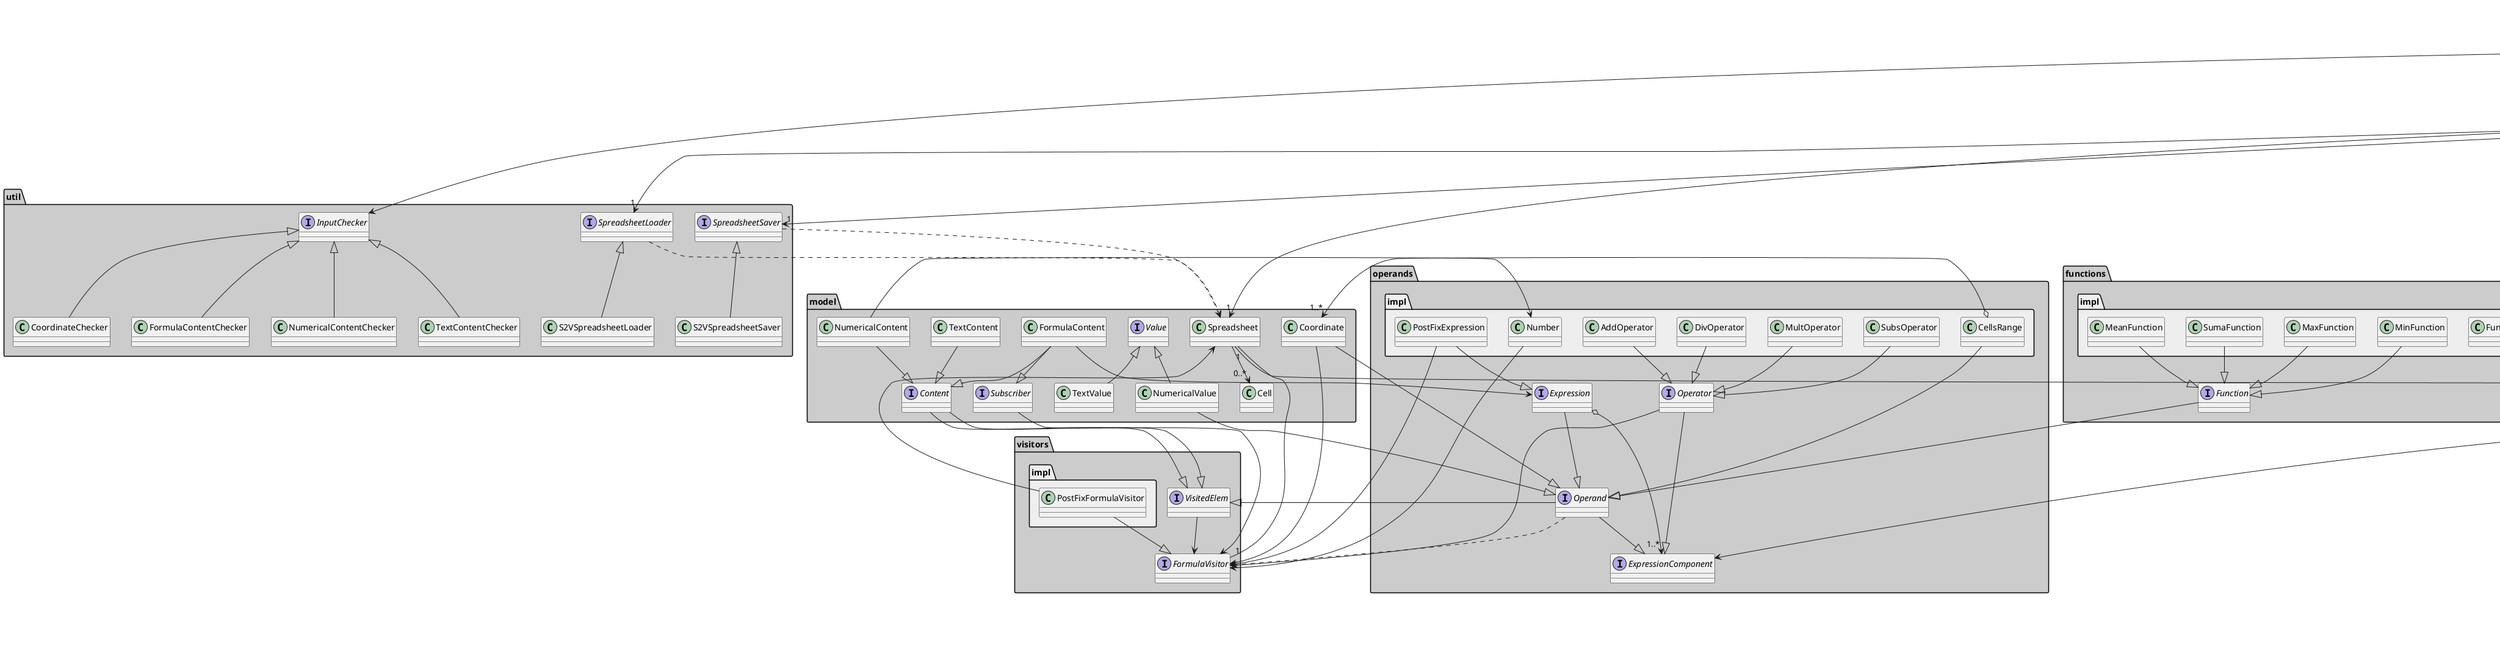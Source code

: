 @startuml

package client #CCCCCC {
  class SpreadsheetController
  abstract class Client
  package text #EEEEEE {
    class TextClient
    class Command
  }
}

package visitors #CCCCCC{
  interface FormulaVisitor
  interface VisitedElem
  package visitors.impl #EEEEEE {
    class PostFixFormulaVisitor
  }
}

package util #CCCCCC {
  interface SpreadsheetLoader
  interface SpreadsheetSaver
  class S2VSpreadsheetLoader
  class S2VSpreadsheetSaver
  interface InputChecker
  class CoordinateChecker
  class FormulaContentChecker
  class NumericalContentChecker
  class TextContentChecker
}

package model #CCCCCC {
  interface Content
  interface Value
  interface Subscriber
  class Spreadsheet
  class Coordinate
  class Cell
  class NumericalContent
  class TextContent
  class FormulaContent
  class TextValue
  class NumericalValue
}

package operands #CCCCCC {
interface ExpressionComponent
interface Operator
interface Operand
interface Expression

  package operands.impl #EEEEEE {
    class PostFixExpression
    class CellsRange
    class DivOperator
    class AddOperator
    class SubsOperator
    class MultOperator
    class Number
  }
}

package functions #CCCCCC {
  interface FunctionsRegister
  interface Function
  package functions.impl #EEEEEE {
    class FunctionsRegisterImpl
    class SumaFunction
    class MeanFunction
    class MinFunction
    class MaxFunction
  }
}

package factories #CCCCCC {
  abstract SpreadsheetFactory
  package factories.impl #EEEEEE {
    class DefaultFactory
  }
}

package postfix #CCCCCC {
  interface Token
  interface Tokenizer
  interface SyntaxChecker
  interface PostFixGenerator
  package postfix.impl #EEEEEE {
    class TokenImpl
    class TokenizerImpl
    class SyntaxCheckerImpl
    class PostFixGeneratorImpl
   }
}

package view #CCCCCC {
  interface UIFactory
  interface UIRenderer
  interface UISpreadsheet
  package view.text #EEEEEE {
    class TextUIFactory
    class TextUIRenderer
    class TextUISpreadsheet
   }
}


/' ----- controller ----- '/
SpreadsheetController "1" --> "1" UISpreadsheet
SpreadsheetController --> "1" Spreadsheet

SpreadsheetController --> "1" SpreadsheetFactory
SpreadsheetController --> "1" UIFactory

SpreadsheetController --> "1" SpreadsheetLoader
SpreadsheetController --> "1" SpreadsheetSaver

Client --> "1" UIRenderer
Client --> "1" UISpreadsheet
Client --> "1" SpreadsheetController
Client <|-- TextClient
Client --> InputChecker
InputChecker <|-- CoordinateChecker
InputChecker <|-- NumericalContentChecker
InputChecker <|-- FormulaContentChecker
InputChecker <|-- TextContentChecker

/' ----- view ----- '/
UIRenderer <|-- TextUIRenderer
UISpreadsheet <|-- TextUISpreadsheet
UIFactory <|-- TextUIFactory

/' ----- visitors ----- '/
PostFixFormulaVisitor --|> FormulaVisitor
PostFixFormulaVisitor --> Spreadsheet
FormulaVisitor <-- Coordinate

VisitedElem --> FormulaVisitor

Content --|> VisitedElem
Operand --|> VisitedElem

Subscriber --> FormulaVisitor


/' ----- loading/saving ----- '/
SpreadsheetSaver <|-- S2VSpreadsheetSaver
SpreadsheetLoader <|-- S2VSpreadsheetLoader

SpreadsheetSaver ..> Spreadsheet
SpreadsheetLoader ..> Spreadsheet

/' ----- operands ----- '/
SpreadsheetFactory --> ExpressionComponent
Operator --|> ExpressionComponent
Operand --|> ExpressionComponent
Expression --|> Operand
Expression o--> "1..*" ExpressionComponent

NumericalValue --|> Operand
CellsRange --|> Operand
Coordinate --|> Operand
PostFixExpression --|>  Expression
AddOperator --|>  Operator
SubsOperator --|>  Operator
MultOperator --|>  Operator
DivOperator --|>  Operator

PostFixExpression --> FormulaVisitor
Number --> FormulaVisitor
Operator --> FormulaVisitor

CellsRange o--> "1..*" Coordinate


/' ----- model ----- '/
Spreadsheet --> "1" PostFixGenerator
Spreadsheet "1" -- "1" FormulaVisitor
Spreadsheet --> "0..*" Cell

NumericalContent --|> Content
TextContent --|> Content
FormulaContent --|> Content
FormulaContent --|> Subscriber
Content --|> VisitedElem

NumericalContent --> Number
FormulaContent --> Expression

Value <|-- NumericalValue
Value <|-- TextValue

/' ----- functions ----- '/
SpreadsheetFactory --> FunctionsRegister
PostFixGenerator --> FunctionsRegister
FunctionsRegisterImpl --|> FunctionsRegister

Operand ..> FormulaVisitor
Function --|> Operand
SumaFunction --|> Function
MinFunction --|> Function
MaxFunction --|> Function
MeanFunction --|> Function


/' ----- factories ----- '/
DefaultFactory --|> SpreadsheetFactory

/' ----- postfix ----- '/
SpreadsheetFactory -- PostFixGenerator
SpreadsheetFactory -- SyntaxChecker
SpreadsheetFactory -- Tokenizer
SpreadsheetFactory --> Token
PostFixGenerator --> SyntaxChecker
SyntaxChecker --> Tokenizer
Tokenizer --> Token
PostFixGeneratorImpl --|> PostFixGenerator
SyntaxCheckerImpl --|> SyntaxChecker
TokenizerImpl --|> Tokenizer
TokenImpl --|> Token

@enduml